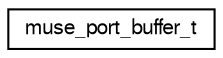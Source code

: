 digraph "Graphical Class Hierarchy"
{
  edge [fontname="FreeSans",fontsize="10",labelfontname="FreeSans",labelfontsize="10"];
  node [fontname="FreeSans",fontsize="10",shape=record];
  rankdir="LR";
  Node1 [label="muse_port_buffer_t",height=0.2,width=0.4,color="black", fillcolor="white", style="filled",URL="$structmuse__port__buffer__t.html",tooltip="Every port is buffered for input as well as output."];
}
